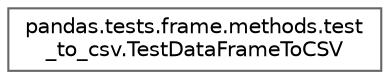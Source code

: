 digraph "Graphical Class Hierarchy"
{
 // LATEX_PDF_SIZE
  bgcolor="transparent";
  edge [fontname=Helvetica,fontsize=10,labelfontname=Helvetica,labelfontsize=10];
  node [fontname=Helvetica,fontsize=10,shape=box,height=0.2,width=0.4];
  rankdir="LR";
  Node0 [id="Node000000",label="pandas.tests.frame.methods.test\l_to_csv.TestDataFrameToCSV",height=0.2,width=0.4,color="grey40", fillcolor="white", style="filled",URL="$d9/dce/classpandas_1_1tests_1_1frame_1_1methods_1_1test__to__csv_1_1TestDataFrameToCSV.html",tooltip=" "];
}
